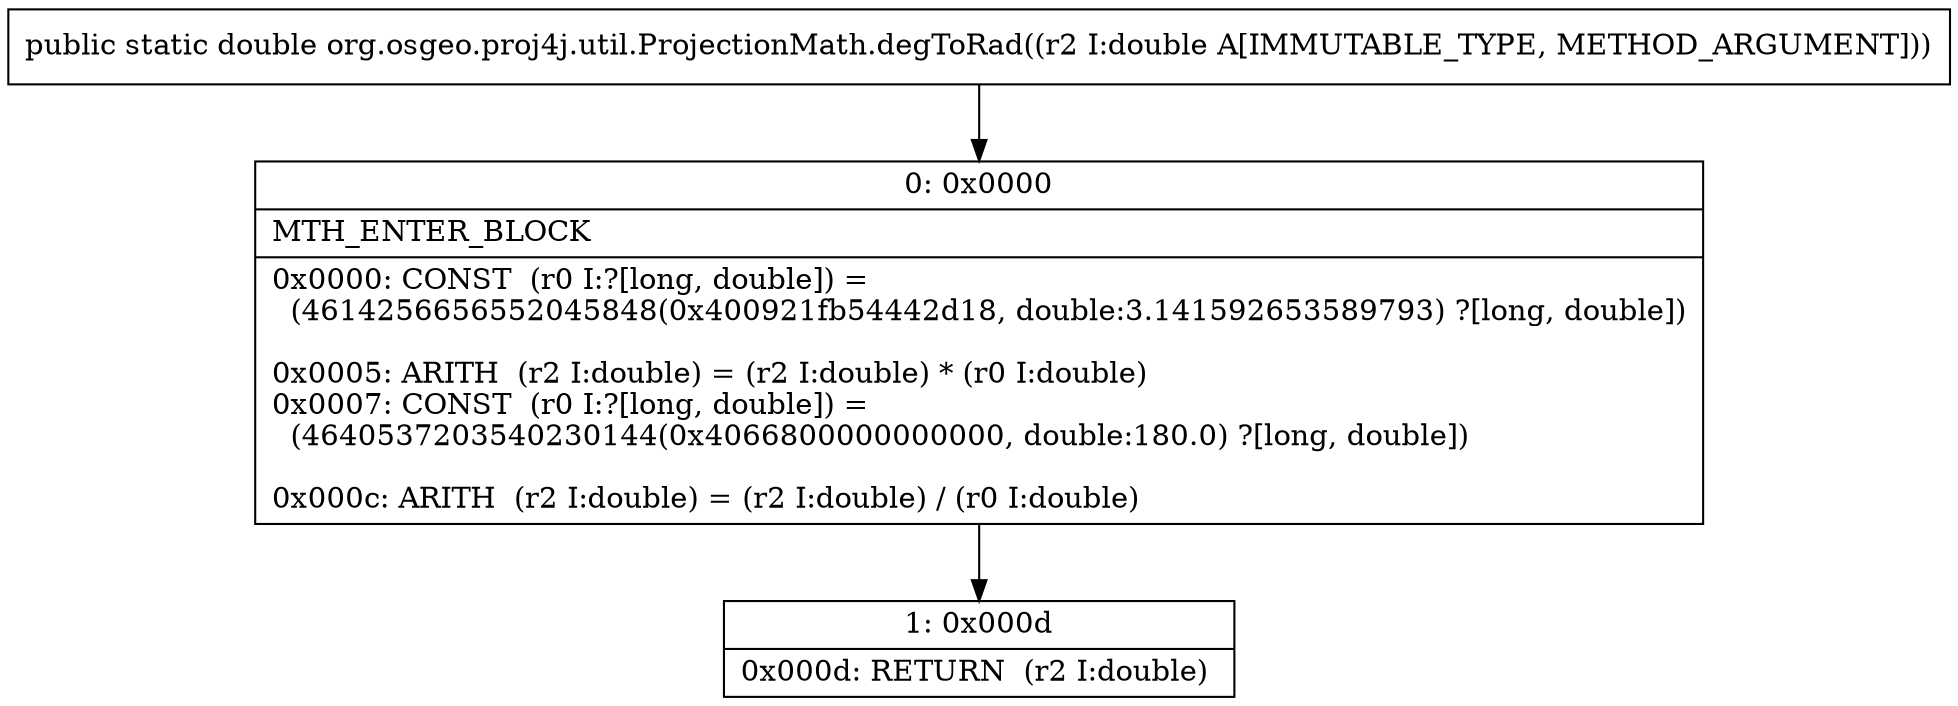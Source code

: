 digraph "CFG fororg.osgeo.proj4j.util.ProjectionMath.degToRad(D)D" {
Node_0 [shape=record,label="{0\:\ 0x0000|MTH_ENTER_BLOCK\l|0x0000: CONST  (r0 I:?[long, double]) = \l  (4614256656552045848(0x400921fb54442d18, double:3.141592653589793) ?[long, double])\l \l0x0005: ARITH  (r2 I:double) = (r2 I:double) * (r0 I:double) \l0x0007: CONST  (r0 I:?[long, double]) = \l  (4640537203540230144(0x4066800000000000, double:180.0) ?[long, double])\l \l0x000c: ARITH  (r2 I:double) = (r2 I:double) \/ (r0 I:double) \l}"];
Node_1 [shape=record,label="{1\:\ 0x000d|0x000d: RETURN  (r2 I:double) \l}"];
MethodNode[shape=record,label="{public static double org.osgeo.proj4j.util.ProjectionMath.degToRad((r2 I:double A[IMMUTABLE_TYPE, METHOD_ARGUMENT])) }"];
MethodNode -> Node_0;
Node_0 -> Node_1;
}

